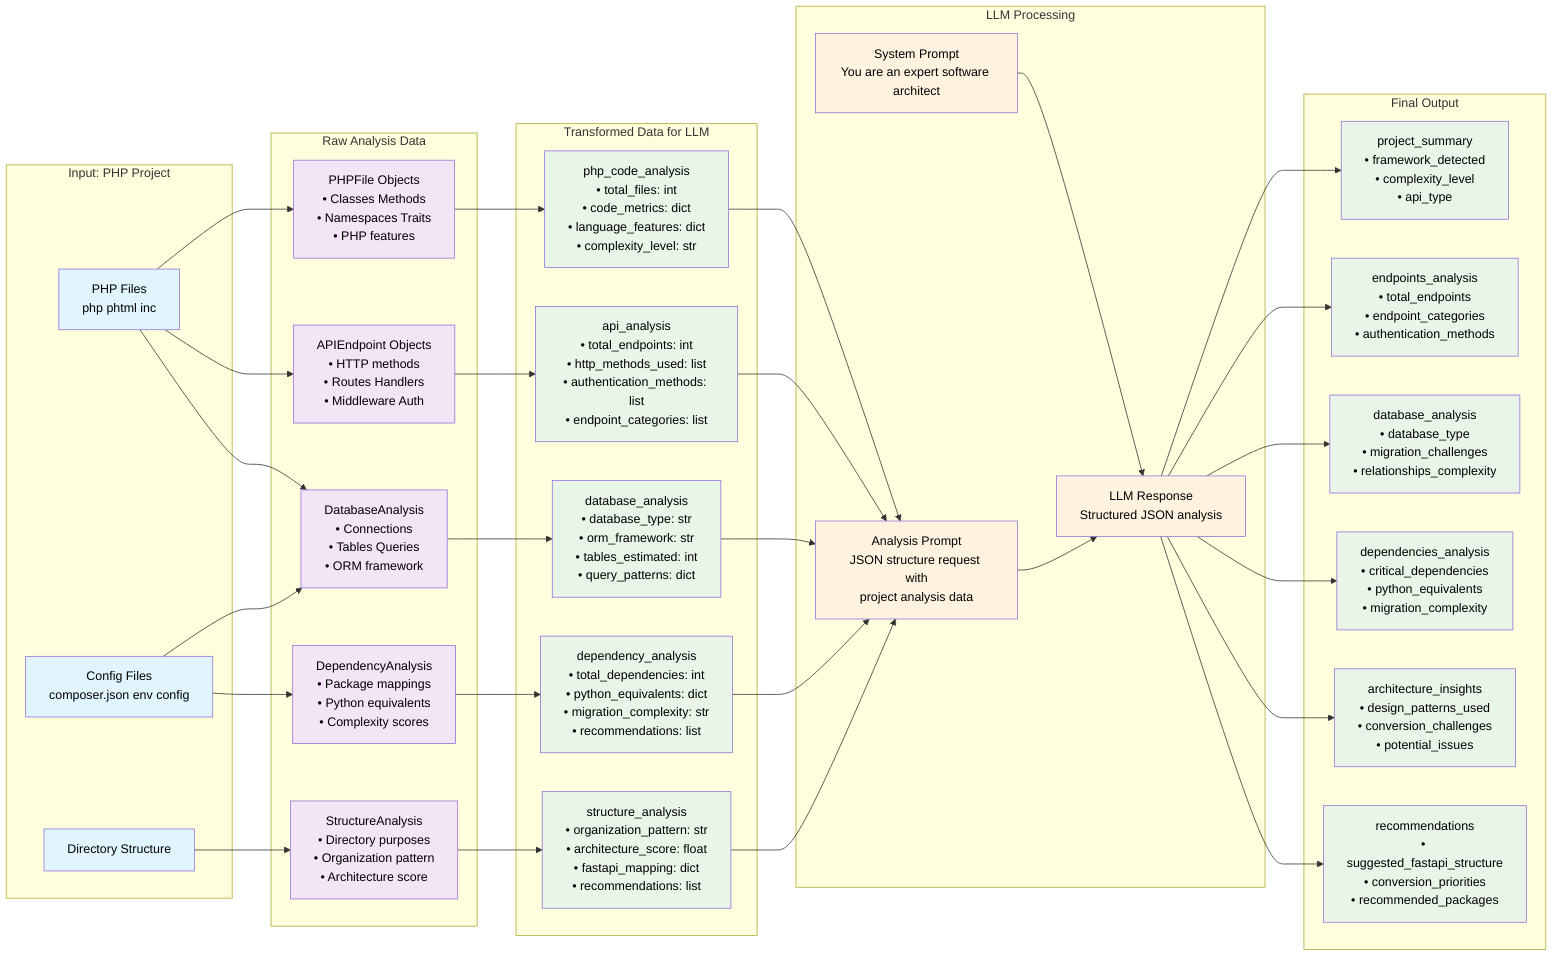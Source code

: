 graph LR
    subgraph "Input: PHP Project"
        I1["PHP Files<br/>php phtml inc"]
        I2["Config Files<br/>composer.json env config"]
        I3["Directory Structure"]
    end
    
    subgraph "Raw Analysis Data"
        R1["PHPFile Objects<br/>• Classes Methods<br/>• Namespaces Traits<br/>• PHP features"]
        R2["APIEndpoint Objects<br/>• HTTP methods<br/>• Routes Handlers<br/>• Middleware Auth"]
        R3["DatabaseAnalysis<br/>• Connections<br/>• Tables Queries<br/>• ORM framework"]
        R4["DependencyAnalysis<br/>• Package mappings<br/>• Python equivalents<br/>• Complexity scores"]
        R5["StructureAnalysis<br/>• Directory purposes<br/>• Organization pattern<br/>• Architecture score"]
    end
    
    subgraph "Transformed Data for LLM"
        T1["php_code_analysis<br/>• total_files: int<br/>• code_metrics: dict<br/>• language_features: dict<br/>• complexity_level: str"]
        T2["api_analysis<br/>• total_endpoints: int<br/>• http_methods_used: list<br/>• authentication_methods: list<br/>• endpoint_categories: list"]
        T3["database_analysis<br/>• database_type: str<br/>• orm_framework: str<br/>• tables_estimated: int<br/>• query_patterns: dict"]
        T4["dependency_analysis<br/>• total_dependencies: int<br/>• python_equivalents: dict<br/>• migration_complexity: str<br/>• recommendations: list"]
        T5["structure_analysis<br/>• organization_pattern: str<br/>• architecture_score: float<br/>• fastapi_mapping: dict<br/>• recommendations: list"]
    end
    
    subgraph "LLM Processing"
        L1["System Prompt<br/>You are an expert software architect"]
        L2["Analysis Prompt<br/>JSON structure request with<br/>project analysis data"]
        L3["LLM Response<br/>Structured JSON analysis"]
    end
    
    subgraph "Final Output"
        O1["project_summary<br/>• framework_detected<br/>• complexity_level<br/>• api_type"]
        O2["endpoints_analysis<br/>• total_endpoints<br/>• endpoint_categories<br/>• authentication_methods"]
        O3["database_analysis<br/>• database_type<br/>• migration_challenges<br/>• relationships_complexity"]
        O4["dependencies_analysis<br/>• critical_dependencies<br/>• python_equivalents<br/>• migration_complexity"]
        O5["architecture_insights<br/>• design_patterns_used<br/>• conversion_challenges<br/>• potential_issues"]
        O6["recommendations<br/>• suggested_fastapi_structure<br/>• conversion_priorities<br/>• recommended_packages"]
    end
    
    %% Data Flow Connections
    I1 --> R1
    I1 --> R2
    I1 --> R3
    I2 --> R3
    I2 --> R4
    I3 --> R5
    
    R1 --> T1
    R2 --> T2
    R3 --> T3
    R4 --> T4
    R5 --> T5
    
    T1 --> L2
    T2 --> L2
    T3 --> L2
    T4 --> L2
    T5 --> L2
    L1 --> L3
    L2 --> L3
    
    L3 --> O1
    L3 --> O2
    L3 --> O3
    L3 --> O4
    L3 --> O5
    L3 --> O6
    
    %% Styling
    classDef input fill:#e1f5fe,color:#000
    classDef raw fill:#f3e5f5,color:#000
    classDef transformed fill:#e8f5e8,color:#000
    classDef llm fill:#fff3e0,color:#000
    classDef output fill:#e8f5e8,color:#000
    
    class I1,I2,I3 input
    class R1,R2,R3,R4,R5 raw
    class T1,T2,T3,T4,T5 transformed
    class L1,L2,L3 llm
    class O1,O2,O3,O4,O5,O6 output